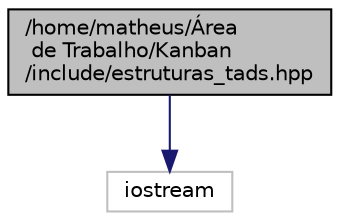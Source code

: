 digraph "/home/matheus/Área de Trabalho/Kanban/include/estruturas_tads.hpp"
{
 // LATEX_PDF_SIZE
  edge [fontname="Helvetica",fontsize="10",labelfontname="Helvetica",labelfontsize="10"];
  node [fontname="Helvetica",fontsize="10",shape=record];
  Node1 [label="/home/matheus/Área\l de Trabalho/Kanban\l/include/estruturas_tads.hpp",height=0.2,width=0.4,color="black", fillcolor="grey75", style="filled", fontcolor="black",tooltip="Implementação de templates dos Tipos Abstratos de Dados: Lista Duplamente Encadeada,..."];
  Node1 -> Node2 [color="midnightblue",fontsize="10",style="solid",fontname="Helvetica"];
  Node2 [label="iostream",height=0.2,width=0.4,color="grey75", fillcolor="white", style="filled",tooltip=" "];
}
